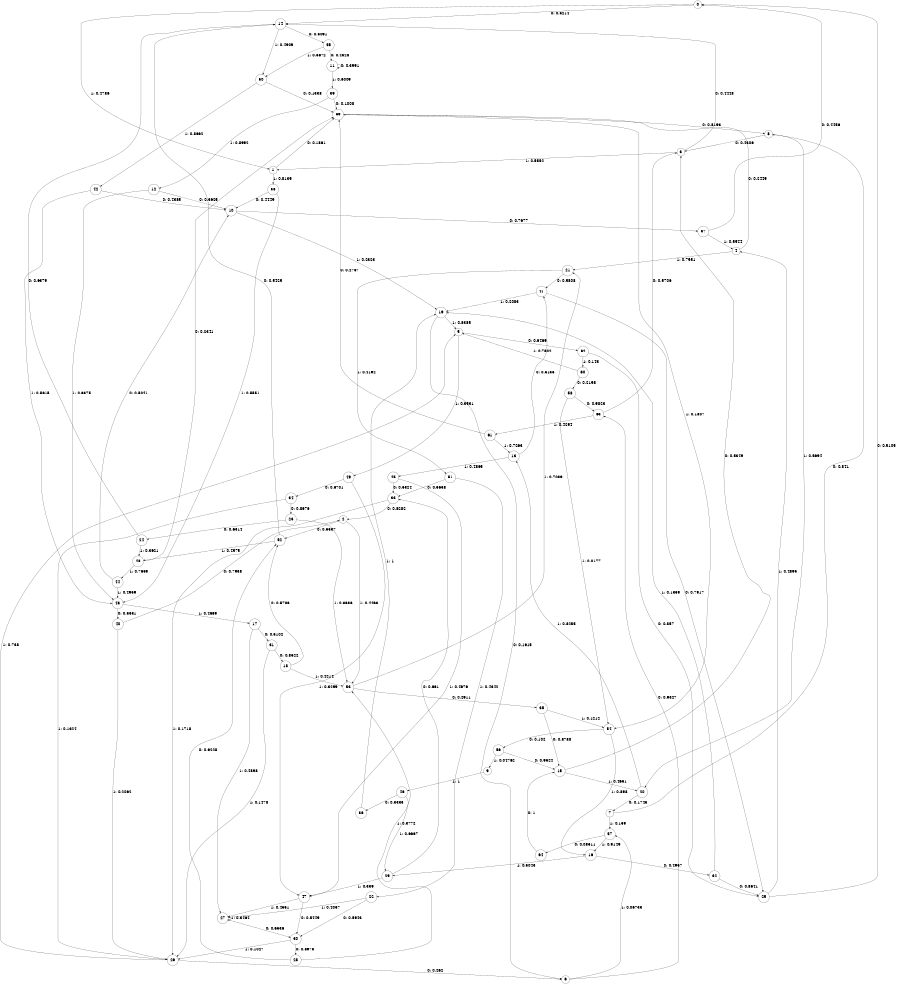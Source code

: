 digraph "ch5randomL9" {
size = "6,8.5";
ratio = "fill";
node [shape = circle];
node [fontsize = 24];
edge [fontsize = 24];
0 -> 14 [label = "0: 0.5214   "];
0 -> 1 [label = "1: 0.4786   "];
1 -> 59 [label = "0: 0.1861   "];
1 -> 38 [label = "1: 0.8139   "];
2 -> 52 [label = "0: 0.5537   "];
2 -> 53 [label = "1: 0.4463   "];
3 -> 14 [label = "0: 0.4448   "];
3 -> 1 [label = "1: 0.5552   "];
4 -> 59 [label = "0: 0.2449   "];
4 -> 21 [label = "1: 0.7551   "];
5 -> 62 [label = "0: 0.6469   "];
5 -> 49 [label = "1: 0.3531   "];
6 -> 63 [label = "0: 0.9327   "];
6 -> 57 [label = "1: 0.06733  "];
7 -> 8 [label = "0: 0.841    "];
7 -> 57 [label = "1: 0.159    "];
8 -> 3 [label = "0: 0.4306   "];
8 -> 20 [label = "1: 0.5694   "];
9 -> 46 [label = "1: 1        "];
10 -> 37 [label = "0: 0.7677   "];
10 -> 19 [label = "1: 0.2323   "];
11 -> 11 [label = "0: 0.3991   "];
11 -> 39 [label = "1: 0.6009   "];
12 -> 10 [label = "0: 0.3625   "];
12 -> 43 [label = "1: 0.6375   "];
13 -> 41 [label = "0: 0.5135   "];
13 -> 45 [label = "1: 0.4865   "];
14 -> 55 [label = "0: 0.5091   "];
14 -> 50 [label = "1: 0.4909   "];
15 -> 3 [label = "0: 0.5349   "];
15 -> 20 [label = "1: 0.4651   "];
16 -> 32 [label = "0: 0.4957   "];
16 -> 29 [label = "1: 0.5043   "];
17 -> 31 [label = "0: 0.5102   "];
17 -> 27 [label = "1: 0.4898   "];
18 -> 52 [label = "0: 0.5786   "];
18 -> 53 [label = "1: 0.4214   "];
19 -> 6 [label = "0: 0.1615   "];
19 -> 5 [label = "1: 0.8385   "];
20 -> 7 [label = "0: 0.1745   "];
20 -> 13 [label = "1: 0.8255   "];
21 -> 41 [label = "0: 0.5808   "];
21 -> 51 [label = "1: 0.4192   "];
22 -> 30 [label = "0: 0.5943   "];
22 -> 27 [label = "1: 0.4057   "];
23 -> 24 [label = "0: 0.6314   "];
23 -> 53 [label = "1: 0.3686   "];
24 -> 14 [label = "0: 0.6379   "];
24 -> 48 [label = "1: 0.3621   "];
25 -> 0 [label = "0: 0.5105   "];
25 -> 4 [label = "1: 0.4895   "];
26 -> 6 [label = "0: 0.262    "];
26 -> 5 [label = "1: 0.738    "];
27 -> 30 [label = "0: 0.6536   "];
27 -> 27 [label = "1: 0.3464   "];
28 -> 52 [label = "0: 0.6228   "];
28 -> 53 [label = "1: 0.3772   "];
29 -> 33 [label = "0: 0.661    "];
29 -> 47 [label = "1: 0.339    "];
30 -> 28 [label = "0: 0.8973   "];
30 -> 26 [label = "1: 0.1027   "];
31 -> 18 [label = "0: 0.8522   "];
31 -> 26 [label = "1: 0.1478   "];
32 -> 25 [label = "0: 0.8641   "];
32 -> 19 [label = "1: 0.1359   "];
33 -> 2 [label = "0: 0.8282   "];
33 -> 26 [label = "1: 0.1718   "];
34 -> 23 [label = "0: 0.8676   "];
34 -> 26 [label = "1: 0.1324   "];
35 -> 15 [label = "0: 0.8788   "];
35 -> 54 [label = "1: 0.1212   "];
36 -> 19 [label = "1: 1        "];
37 -> 0 [label = "0: 0.4456   "];
37 -> 4 [label = "1: 0.5544   "];
38 -> 10 [label = "0: 0.4449   "];
38 -> 43 [label = "1: 0.5551   "];
39 -> 59 [label = "0: 0.1008   "];
39 -> 12 [label = "1: 0.8992   "];
40 -> 2 [label = "0: 0.7938   "];
40 -> 26 [label = "1: 0.2062   "];
41 -> 25 [label = "0: 0.7917   "];
41 -> 19 [label = "1: 0.2083   "];
42 -> 10 [label = "0: 0.4385   "];
42 -> 43 [label = "1: 0.5615   "];
43 -> 40 [label = "0: 0.5331   "];
43 -> 17 [label = "1: 0.4669   "];
44 -> 10 [label = "0: 0.5041   "];
44 -> 43 [label = "1: 0.4959   "];
45 -> 33 [label = "0: 0.5324   "];
45 -> 47 [label = "1: 0.4676   "];
46 -> 36 [label = "0: 0.3333   "];
46 -> 29 [label = "1: 0.6667   "];
47 -> 30 [label = "0: 0.5449   "];
47 -> 27 [label = "1: 0.4551   "];
48 -> 59 [label = "0: 0.2341   "];
48 -> 44 [label = "1: 0.7659   "];
49 -> 34 [label = "0: 0.6701   "];
49 -> 47 [label = "1: 0.3299   "];
50 -> 59 [label = "0: 0.1338   "];
50 -> 42 [label = "1: 0.8662   "];
51 -> 33 [label = "0: 0.5658   "];
51 -> 22 [label = "1: 0.4342   "];
52 -> 14 [label = "0: 0.5425   "];
52 -> 48 [label = "1: 0.4575   "];
53 -> 35 [label = "0: 0.2911   "];
53 -> 21 [label = "1: 0.7089   "];
54 -> 56 [label = "0: 0.102    "];
54 -> 16 [label = "1: 0.898    "];
55 -> 11 [label = "0: 0.4328   "];
55 -> 50 [label = "1: 0.5672   "];
56 -> 15 [label = "0: 0.9524   "];
56 -> 9 [label = "1: 0.04762  "];
57 -> 64 [label = "0: 0.08511  "];
57 -> 16 [label = "1: 0.9149   "];
58 -> 63 [label = "0: 0.9823   "];
58 -> 54 [label = "1: 0.0177   "];
59 -> 8 [label = "0: 0.8193   "];
59 -> 54 [label = "1: 0.1807   "];
60 -> 58 [label = "0: 0.2198   "];
60 -> 5 [label = "1: 0.7802   "];
61 -> 59 [label = "0: 0.2737   "];
61 -> 13 [label = "1: 0.7263   "];
62 -> 25 [label = "0: 0.857    "];
62 -> 60 [label = "1: 0.143    "];
63 -> 3 [label = "0: 0.5706   "];
63 -> 61 [label = "1: 0.4294   "];
64 -> 15 [label = "0: 1        "];
}